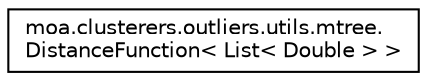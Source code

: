 digraph "Graphical Class Hierarchy"
{
 // LATEX_PDF_SIZE
  edge [fontname="Helvetica",fontsize="10",labelfontname="Helvetica",labelfontsize="10"];
  node [fontname="Helvetica",fontsize="10",shape=record];
  rankdir="LR";
  Node0 [label="moa.clusterers.outliers.utils.mtree.\lDistanceFunction\< List\< Double \> \>",height=0.2,width=0.4,color="black", fillcolor="white", style="filled",URL="$interfacemoa_1_1clusterers_1_1outliers_1_1utils_1_1mtree_1_1_distance_function.html",tooltip=" "];
}
